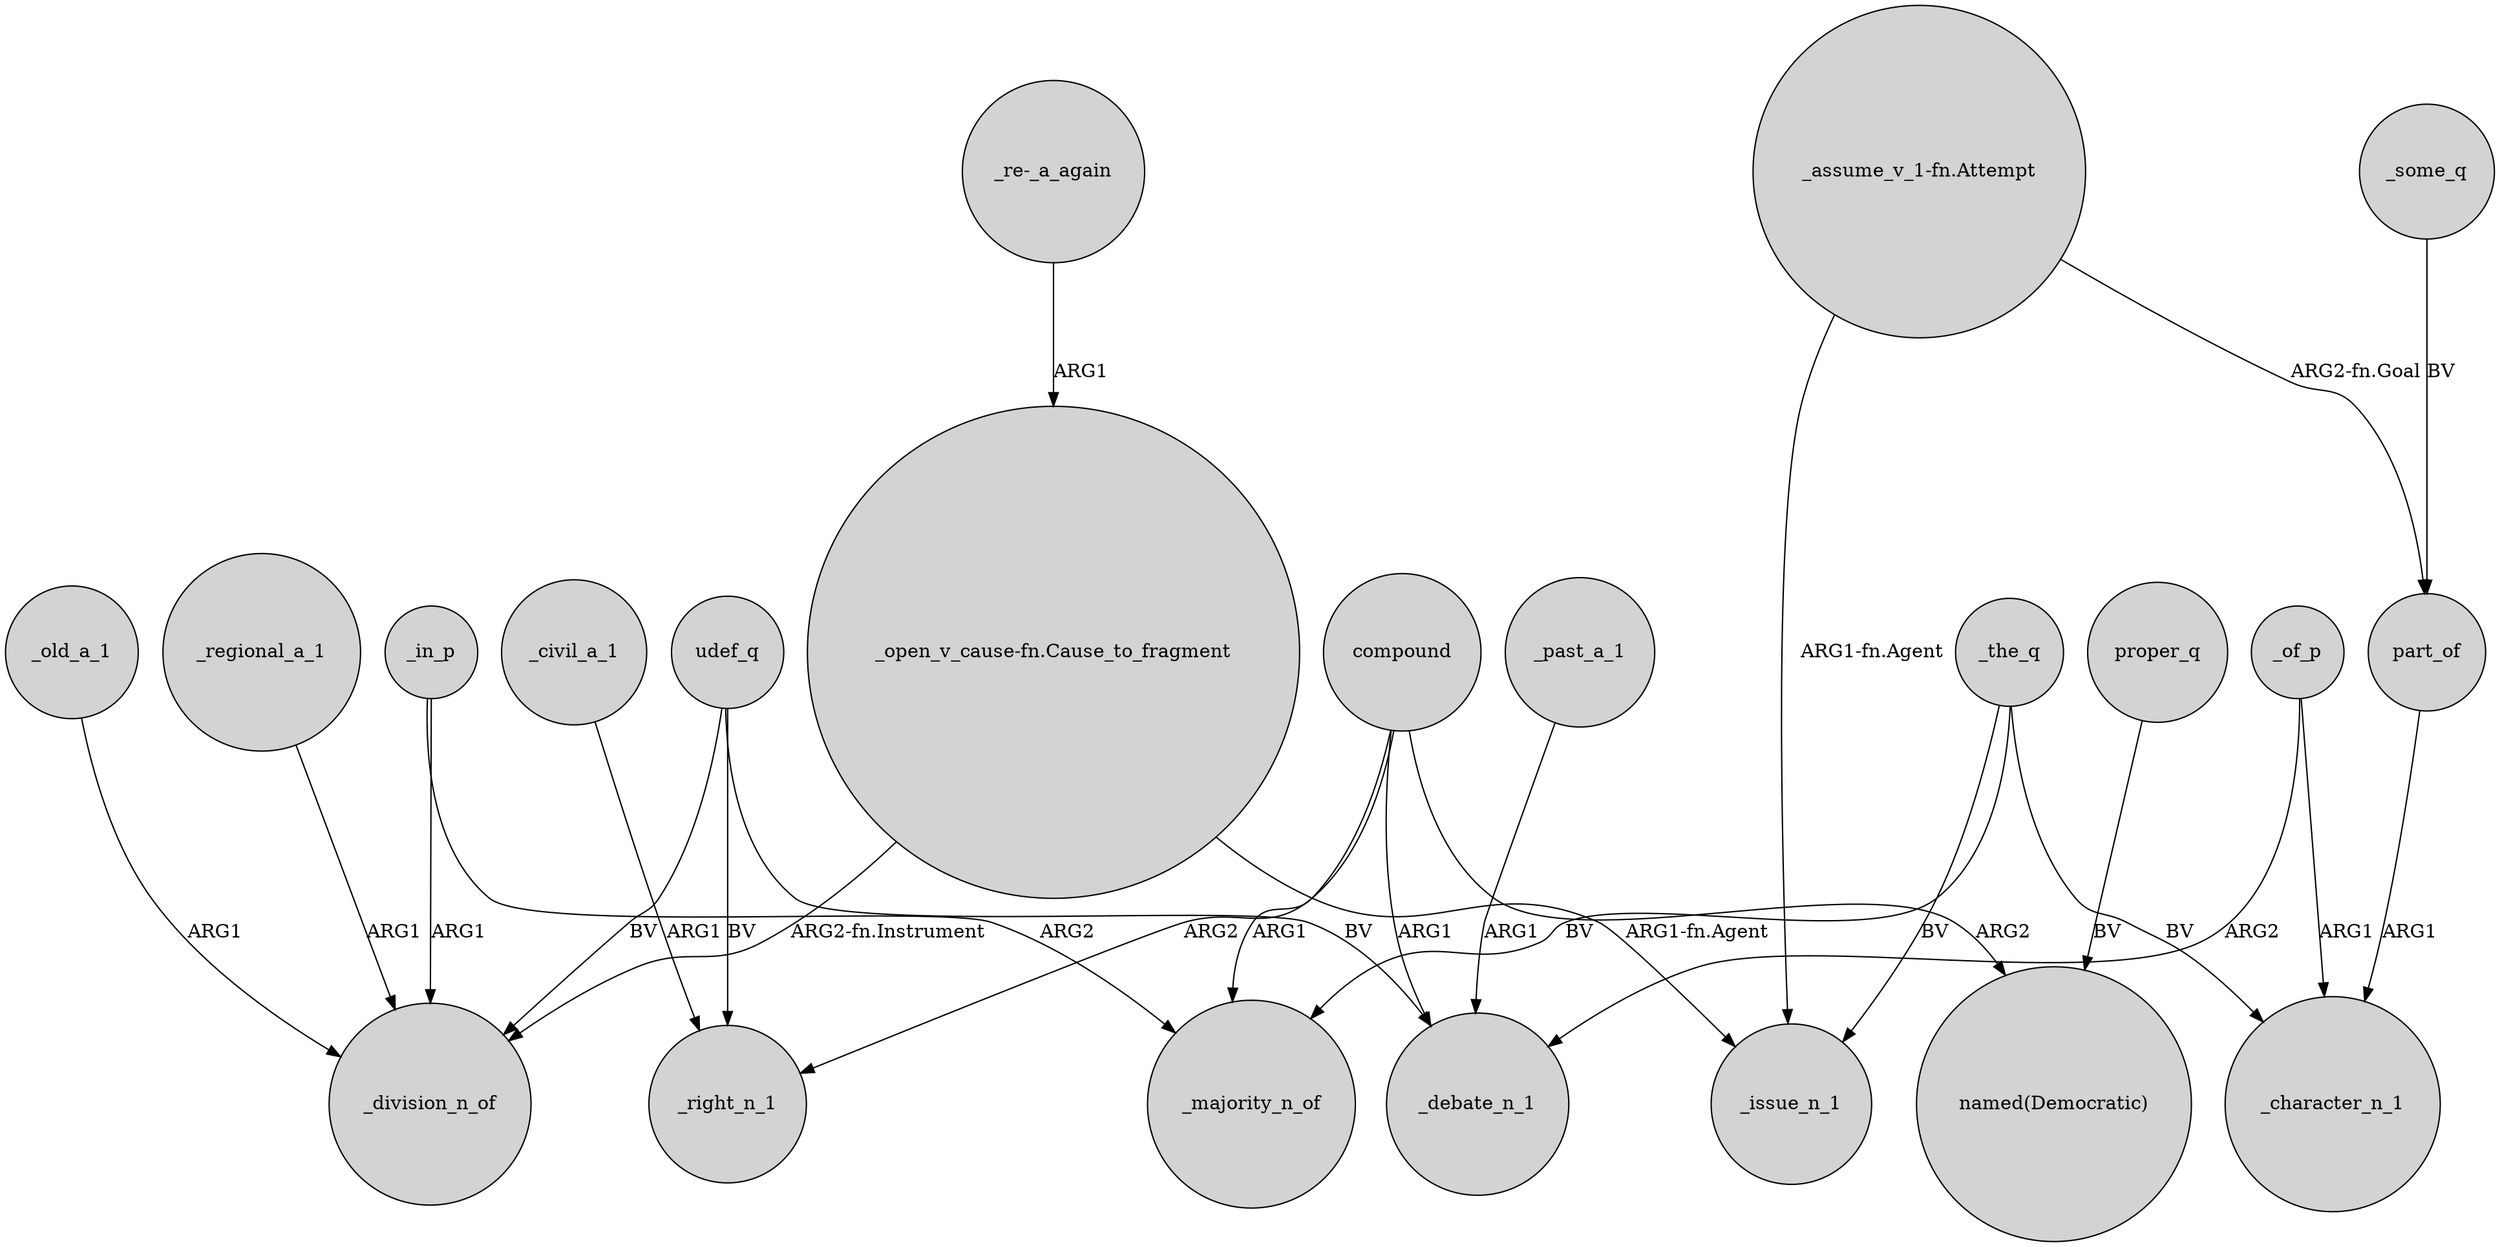 digraph {
	node [shape=circle style=filled]
	_regional_a_1 -> _division_n_of [label=ARG1]
	"_assume_v_1-fn.Attempt" -> _issue_n_1 [label="ARG1-fn.Agent"]
	_past_a_1 -> _debate_n_1 [label=ARG1]
	_in_p -> _division_n_of [label=ARG1]
	"_re-_a_again" -> "_open_v_cause-fn.Cause_to_fragment" [label=ARG1]
	"_assume_v_1-fn.Attempt" -> part_of [label="ARG2-fn.Goal"]
	"_open_v_cause-fn.Cause_to_fragment" -> _issue_n_1 [label="ARG1-fn.Agent"]
	compound -> _majority_n_of [label=ARG1]
	udef_q -> _division_n_of [label=BV]
	proper_q -> "named(Democratic)" [label=BV]
	udef_q -> _right_n_1 [label=BV]
	_in_p -> _majority_n_of [label=ARG2]
	compound -> _right_n_1 [label=ARG2]
	_of_p -> _character_n_1 [label=ARG1]
	compound -> "named(Democratic)" [label=ARG2]
	_old_a_1 -> _division_n_of [label=ARG1]
	_civil_a_1 -> _right_n_1 [label=ARG1]
	udef_q -> _debate_n_1 [label=BV]
	compound -> _debate_n_1 [label=ARG1]
	_the_q -> _majority_n_of [label=BV]
	_of_p -> _debate_n_1 [label=ARG2]
	_some_q -> part_of [label=BV]
	_the_q -> _character_n_1 [label=BV]
	"_open_v_cause-fn.Cause_to_fragment" -> _division_n_of [label="ARG2-fn.Instrument"]
	part_of -> _character_n_1 [label=ARG1]
	_the_q -> _issue_n_1 [label=BV]
}
